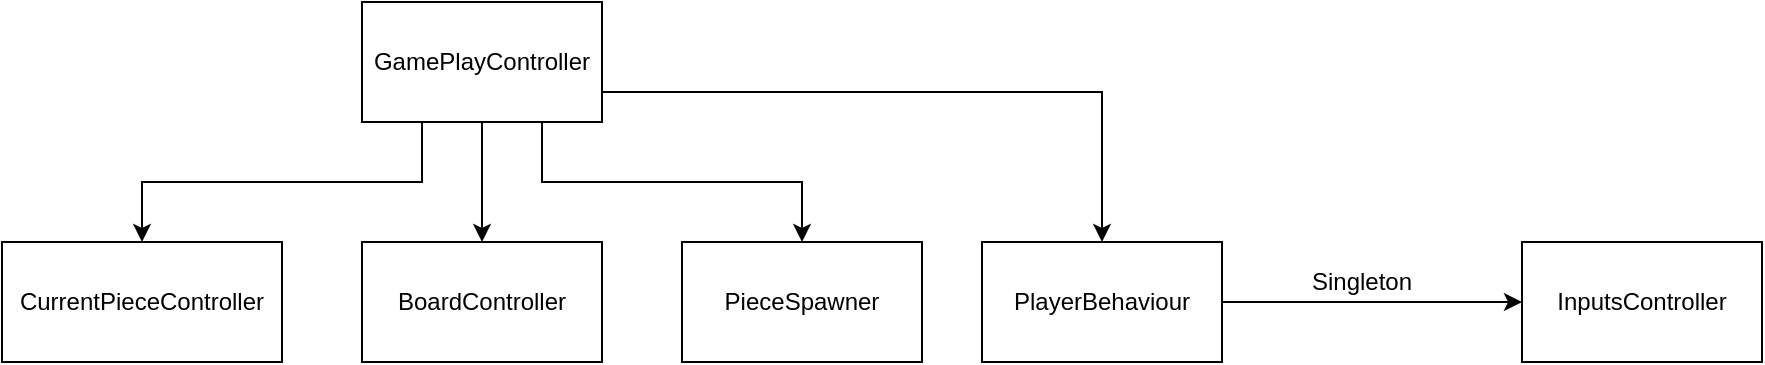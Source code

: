 <mxfile version="14.6.13" type="device"><diagram id="1rqWXP2MN3GT_zZXrlJY" name="Página-1"><mxGraphModel dx="2249" dy="832" grid="1" gridSize="10" guides="1" tooltips="1" connect="1" arrows="1" fold="1" page="1" pageScale="1" pageWidth="827" pageHeight="1169" math="0" shadow="0"><root><mxCell id="0"/><mxCell id="1" parent="0"/><mxCell id="AyQ2L36vdD7llHzgGnQM-5" style="edgeStyle=orthogonalEdgeStyle;rounded=0;orthogonalLoop=1;jettySize=auto;html=1;exitX=0.5;exitY=1;exitDx=0;exitDy=0;entryX=0.5;entryY=0;entryDx=0;entryDy=0;" edge="1" parent="1" source="AyQ2L36vdD7llHzgGnQM-1" target="AyQ2L36vdD7llHzgGnQM-3"><mxGeometry relative="1" as="geometry"/></mxCell><mxCell id="AyQ2L36vdD7llHzgGnQM-6" style="edgeStyle=orthogonalEdgeStyle;rounded=0;orthogonalLoop=1;jettySize=auto;html=1;exitX=0.25;exitY=1;exitDx=0;exitDy=0;entryX=0.5;entryY=0;entryDx=0;entryDy=0;" edge="1" parent="1" source="AyQ2L36vdD7llHzgGnQM-1" target="AyQ2L36vdD7llHzgGnQM-2"><mxGeometry relative="1" as="geometry"/></mxCell><mxCell id="AyQ2L36vdD7llHzgGnQM-7" style="edgeStyle=orthogonalEdgeStyle;rounded=0;orthogonalLoop=1;jettySize=auto;html=1;exitX=0.75;exitY=1;exitDx=0;exitDy=0;" edge="1" parent="1" source="AyQ2L36vdD7llHzgGnQM-1" target="AyQ2L36vdD7llHzgGnQM-4"><mxGeometry relative="1" as="geometry"/></mxCell><mxCell id="AyQ2L36vdD7llHzgGnQM-13" style="edgeStyle=orthogonalEdgeStyle;rounded=0;orthogonalLoop=1;jettySize=auto;html=1;exitX=1;exitY=0.75;exitDx=0;exitDy=0;entryX=0.5;entryY=0;entryDx=0;entryDy=0;" edge="1" parent="1" source="AyQ2L36vdD7llHzgGnQM-1" target="AyQ2L36vdD7llHzgGnQM-8"><mxGeometry relative="1" as="geometry"/></mxCell><mxCell id="AyQ2L36vdD7llHzgGnQM-1" value="GamePlayController" style="rounded=0;whiteSpace=wrap;html=1;" vertex="1" parent="1"><mxGeometry x="-250" y="470" width="120" height="60" as="geometry"/></mxCell><mxCell id="AyQ2L36vdD7llHzgGnQM-2" value="CurrentPieceController" style="rounded=0;whiteSpace=wrap;html=1;" vertex="1" parent="1"><mxGeometry x="-430" y="590" width="140" height="60" as="geometry"/></mxCell><mxCell id="AyQ2L36vdD7llHzgGnQM-3" value="BoardController" style="rounded=0;whiteSpace=wrap;html=1;" vertex="1" parent="1"><mxGeometry x="-250" y="590" width="120" height="60" as="geometry"/></mxCell><mxCell id="AyQ2L36vdD7llHzgGnQM-4" value="PieceSpawner" style="rounded=0;whiteSpace=wrap;html=1;" vertex="1" parent="1"><mxGeometry x="-90" y="590" width="120" height="60" as="geometry"/></mxCell><mxCell id="AyQ2L36vdD7llHzgGnQM-11" style="edgeStyle=orthogonalEdgeStyle;rounded=0;orthogonalLoop=1;jettySize=auto;html=1;exitX=1;exitY=0.5;exitDx=0;exitDy=0;entryX=0;entryY=0.5;entryDx=0;entryDy=0;" edge="1" parent="1" source="AyQ2L36vdD7llHzgGnQM-8" target="AyQ2L36vdD7llHzgGnQM-9"><mxGeometry relative="1" as="geometry"/></mxCell><mxCell id="AyQ2L36vdD7llHzgGnQM-8" value="PlayerBehaviour" style="rounded=0;whiteSpace=wrap;html=1;" vertex="1" parent="1"><mxGeometry x="60" y="590" width="120" height="60" as="geometry"/></mxCell><mxCell id="AyQ2L36vdD7llHzgGnQM-9" value="InputsController" style="rounded=0;whiteSpace=wrap;html=1;" vertex="1" parent="1"><mxGeometry x="330" y="590" width="120" height="60" as="geometry"/></mxCell><mxCell id="AyQ2L36vdD7llHzgGnQM-12" value="Singleton" style="text;html=1;strokeColor=none;fillColor=none;align=center;verticalAlign=middle;whiteSpace=wrap;rounded=0;" vertex="1" parent="1"><mxGeometry x="220" y="600" width="60" height="20" as="geometry"/></mxCell></root></mxGraphModel></diagram></mxfile>